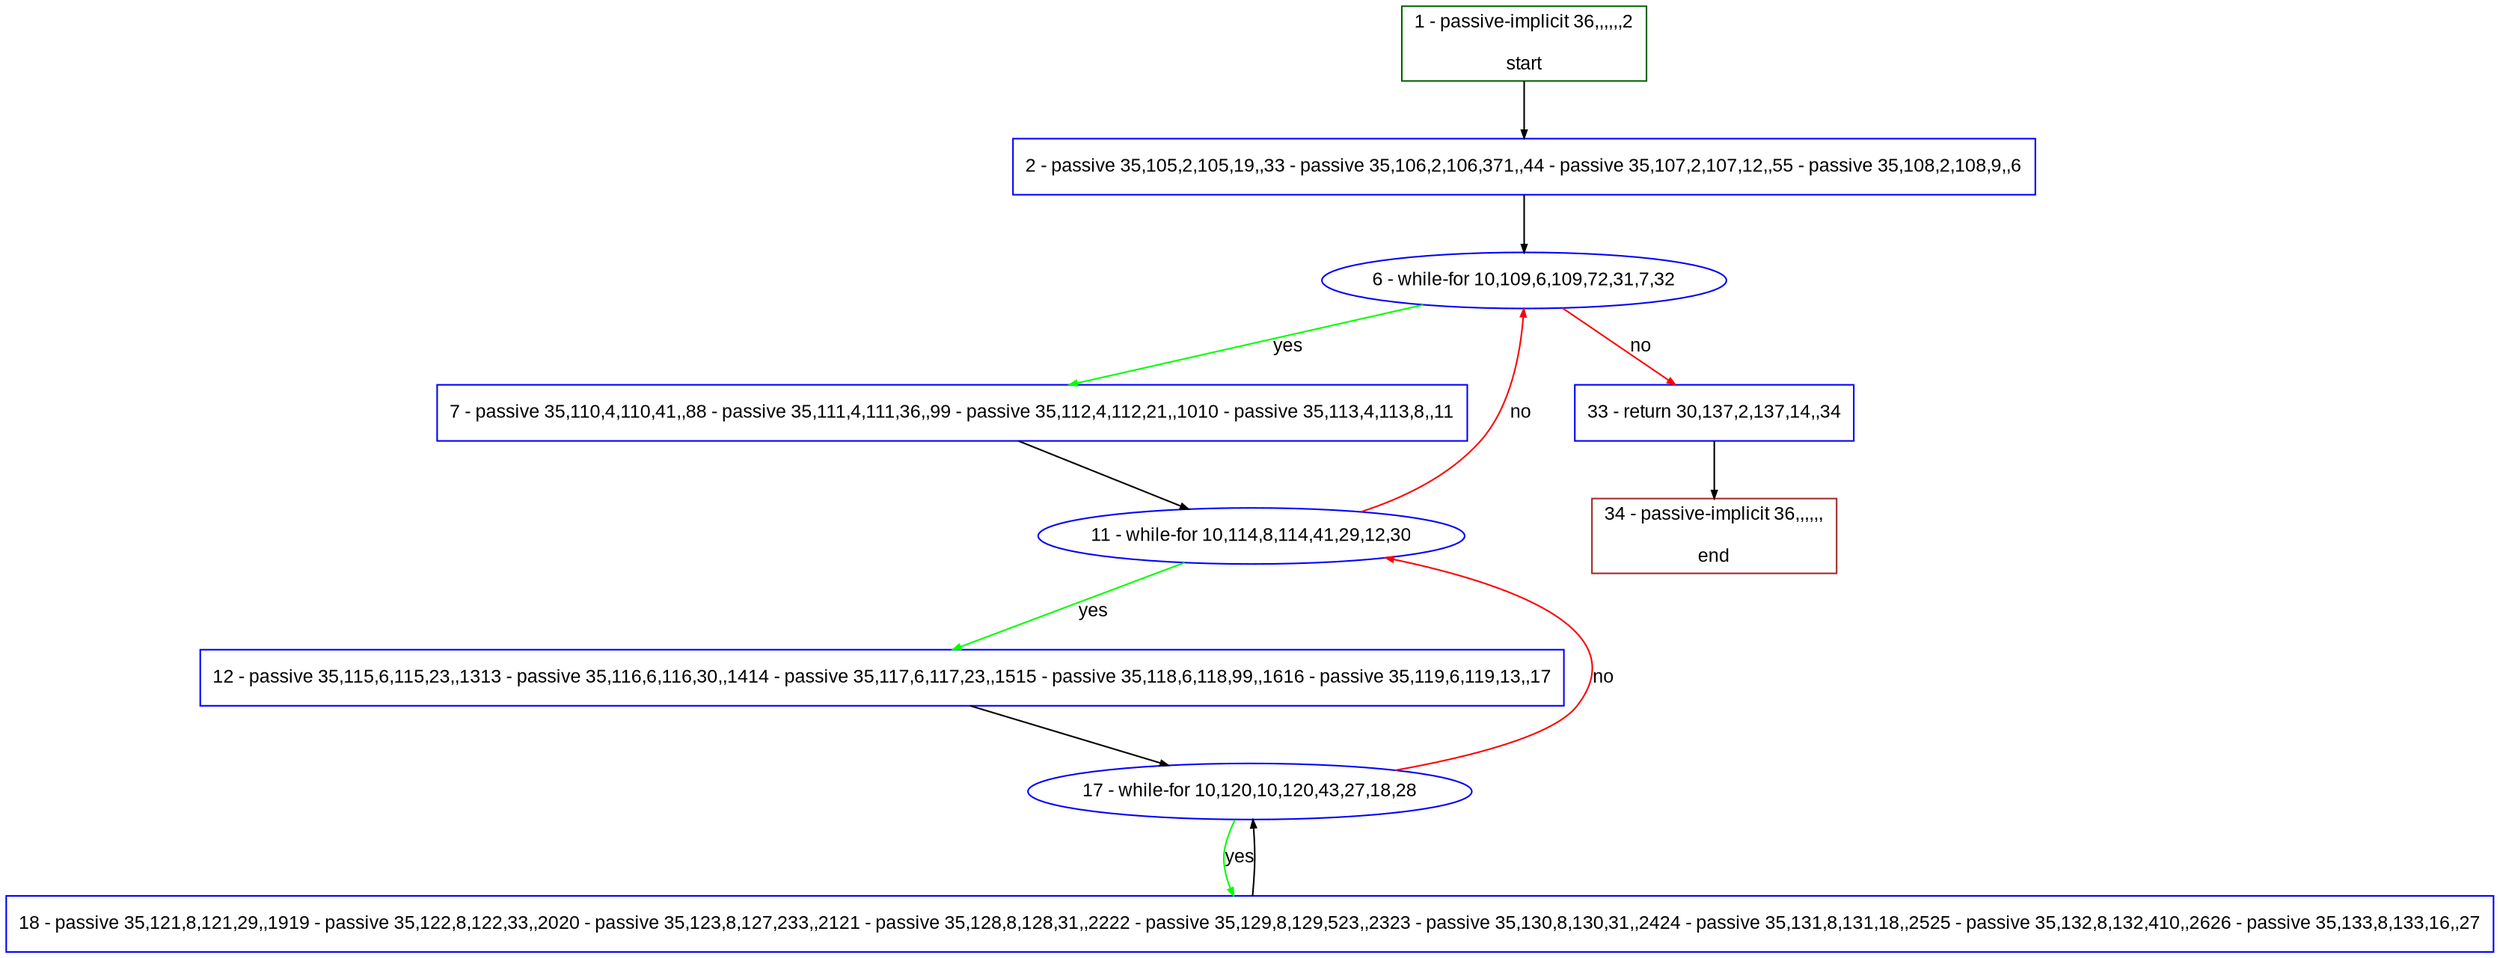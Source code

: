 digraph "" {
  graph [pack="true", label="", fontsize="12", packmode="clust", fontname="Arial", fillcolor="#FFFFCC", bgcolor="white", style="rounded,filled", compound="true"];
  node [node_initialized="no", label="", color="grey", fontsize="12", fillcolor="white", fontname="Arial", style="filled", shape="rectangle", compound="true", fixedsize="false"];
  edge [fontcolor="black", arrowhead="normal", arrowtail="none", arrowsize="0.5", ltail="", label="", color="black", fontsize="12", lhead="", fontname="Arial", dir="forward", compound="true"];
  __N1 [label="2 - passive 35,105,2,105,19,,33 - passive 35,106,2,106,371,,44 - passive 35,107,2,107,12,,55 - passive 35,108,2,108,9,,6", color="#0000ff", fillcolor="#ffffff", style="filled", shape="box"];
  __N2 [label="1 - passive-implicit 36,,,,,,2\n\nstart", color="#006400", fillcolor="#ffffff", style="filled", shape="box"];
  __N3 [label="6 - while-for 10,109,6,109,72,31,7,32", color="#0000ff", fillcolor="#ffffff", style="filled", shape="oval"];
  __N4 [label="7 - passive 35,110,4,110,41,,88 - passive 35,111,4,111,36,,99 - passive 35,112,4,112,21,,1010 - passive 35,113,4,113,8,,11", color="#0000ff", fillcolor="#ffffff", style="filled", shape="box"];
  __N5 [label="33 - return 30,137,2,137,14,,34", color="#0000ff", fillcolor="#ffffff", style="filled", shape="box"];
  __N6 [label="11 - while-for 10,114,8,114,41,29,12,30", color="#0000ff", fillcolor="#ffffff", style="filled", shape="oval"];
  __N7 [label="12 - passive 35,115,6,115,23,,1313 - passive 35,116,6,116,30,,1414 - passive 35,117,6,117,23,,1515 - passive 35,118,6,118,99,,1616 - passive 35,119,6,119,13,,17", color="#0000ff", fillcolor="#ffffff", style="filled", shape="box"];
  __N8 [label="17 - while-for 10,120,10,120,43,27,18,28", color="#0000ff", fillcolor="#ffffff", style="filled", shape="oval"];
  __N9 [label="18 - passive 35,121,8,121,29,,1919 - passive 35,122,8,122,33,,2020 - passive 35,123,8,127,233,,2121 - passive 35,128,8,128,31,,2222 - passive 35,129,8,129,523,,2323 - passive 35,130,8,130,31,,2424 - passive 35,131,8,131,18,,2525 - passive 35,132,8,132,410,,2626 - passive 35,133,8,133,16,,27", color="#0000ff", fillcolor="#ffffff", style="filled", shape="box"];
  __N10 [label="34 - passive-implicit 36,,,,,,\n\nend", color="#a52a2a", fillcolor="#ffffff", style="filled", shape="box"];
  __N2 -> __N1 [arrowhead="normal", arrowtail="none", color="#000000", label="", dir="forward"];
  __N1 -> __N3 [arrowhead="normal", arrowtail="none", color="#000000", label="", dir="forward"];
  __N3 -> __N4 [arrowhead="normal", arrowtail="none", color="#00ff00", label="yes", dir="forward"];
  __N3 -> __N5 [arrowhead="normal", arrowtail="none", color="#ff0000", label="no", dir="forward"];
  __N4 -> __N6 [arrowhead="normal", arrowtail="none", color="#000000", label="", dir="forward"];
  __N6 -> __N3 [arrowhead="normal", arrowtail="none", color="#ff0000", label="no", dir="forward"];
  __N6 -> __N7 [arrowhead="normal", arrowtail="none", color="#00ff00", label="yes", dir="forward"];
  __N7 -> __N8 [arrowhead="normal", arrowtail="none", color="#000000", label="", dir="forward"];
  __N8 -> __N6 [arrowhead="normal", arrowtail="none", color="#ff0000", label="no", dir="forward"];
  __N8 -> __N9 [arrowhead="normal", arrowtail="none", color="#00ff00", label="yes", dir="forward"];
  __N9 -> __N8 [arrowhead="normal", arrowtail="none", color="#000000", label="", dir="forward"];
  __N5 -> __N10 [arrowhead="normal", arrowtail="none", color="#000000", label="", dir="forward"];
}
